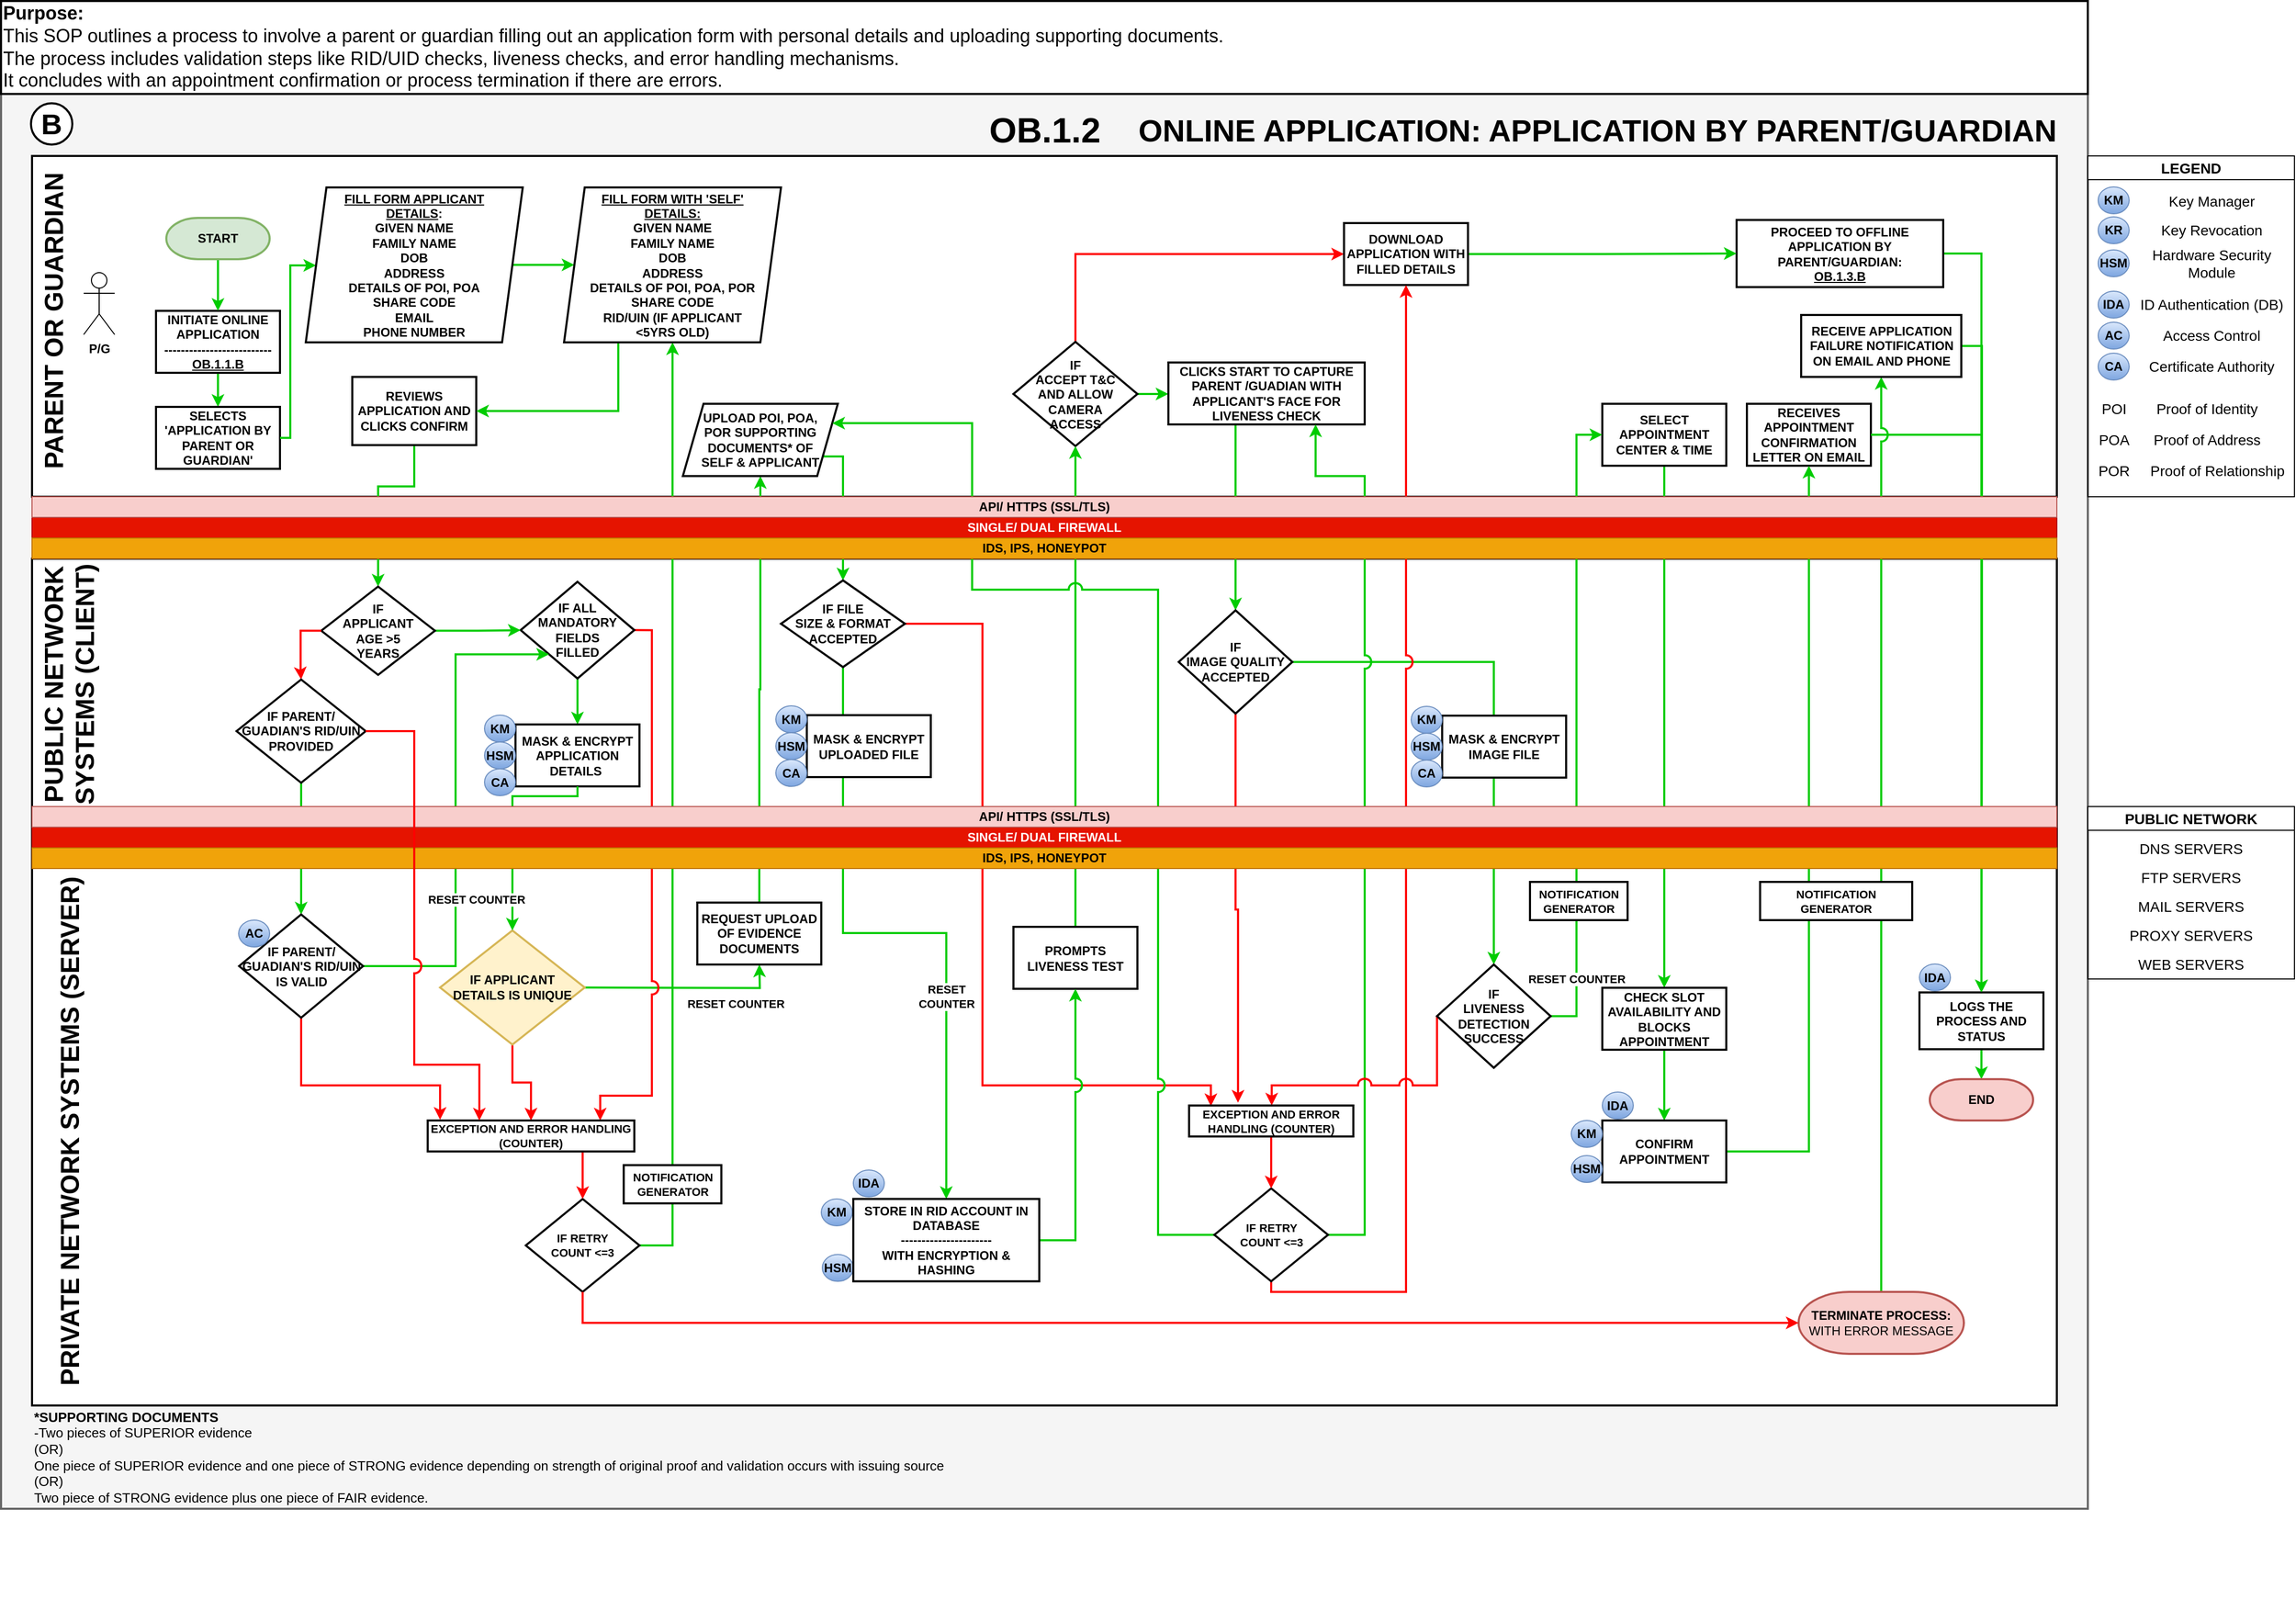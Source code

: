 <mxfile version="23.1.5" type="device">
  <diagram id="zxELD4v_pAvordJ81Nf_" name="Page-1">
    <mxGraphModel dx="129" dy="1206" grid="1" gridSize="10" guides="1" tooltips="1" connect="1" arrows="1" fold="1" page="1" pageScale="1" pageWidth="1920" pageHeight="1200" math="0" shadow="0">
      <root>
        <mxCell id="0" />
        <mxCell id="1" parent="0" />
        <mxCell id="rTotZtU5RJFnm8XvMg82-1" value="" style="rounded=0;whiteSpace=wrap;html=1;fontSize=25;fillColor=#f5f5f5;fontColor=#333333;strokeColor=#666666;direction=east;strokeWidth=2;fontStyle=1" parent="1" vertex="1">
          <mxGeometry x="2590" y="140" width="2020" height="1370" as="geometry" />
        </mxCell>
        <mxCell id="rTotZtU5RJFnm8XvMg82-2" value="" style="rounded=0;whiteSpace=wrap;html=1;strokeWidth=2;fontStyle=1" parent="1" vertex="1">
          <mxGeometry x="2620" y="590" width="1960" height="290" as="geometry" />
        </mxCell>
        <mxCell id="rTotZtU5RJFnm8XvMg82-3" value="" style="rounded=0;whiteSpace=wrap;html=1;strokeWidth=2;fontStyle=1" parent="1" vertex="1">
          <mxGeometry x="2620" y="200" width="1960" height="330" as="geometry" />
        </mxCell>
        <mxCell id="rTotZtU5RJFnm8XvMg82-4" value="" style="rounded=0;whiteSpace=wrap;html=1;strokeWidth=2;fontStyle=1" parent="1" vertex="1">
          <mxGeometry x="2620" y="879.5" width="1960" height="530.5" as="geometry" />
        </mxCell>
        <mxCell id="rTotZtU5RJFnm8XvMg82-5" style="edgeStyle=orthogonalEdgeStyle;rounded=0;orthogonalLoop=1;jettySize=auto;html=1;exitX=0.5;exitY=1;exitDx=0;exitDy=0;strokeColor=#00CC00;strokeWidth=2;fontStyle=1" parent="1" source="rTotZtU5RJFnm8XvMg82-6" target="rTotZtU5RJFnm8XvMg82-7" edge="1">
          <mxGeometry relative="1" as="geometry" />
        </mxCell>
        <mxCell id="rTotZtU5RJFnm8XvMg82-6" value="INITIATE ONLINE APPLICATION&lt;br&gt;--------------------------&lt;br&gt;&lt;u&gt;OB.1.1.B&lt;/u&gt;" style="rounded=0;whiteSpace=wrap;html=1;strokeWidth=2;fontStyle=1" parent="1" vertex="1">
          <mxGeometry x="2740" y="350" width="120" height="60" as="geometry" />
        </mxCell>
        <mxCell id="rTotZtU5RJFnm8XvMg82-7" value="SELECTS &#39;APPLICATION BY PARENT OR GUARDIAN&#39;" style="rounded=0;whiteSpace=wrap;html=1;strokeWidth=2;fontStyle=1" parent="1" vertex="1">
          <mxGeometry x="2740" y="443" width="120" height="60" as="geometry" />
        </mxCell>
        <mxCell id="rTotZtU5RJFnm8XvMg82-8" style="edgeStyle=orthogonalEdgeStyle;rounded=0;orthogonalLoop=1;jettySize=auto;html=1;exitX=1;exitY=0.5;exitDx=0;exitDy=0;entryX=0;entryY=0.5;entryDx=0;entryDy=0;strokeColor=#00CC00;strokeWidth=2;fontStyle=1" parent="1" source="rTotZtU5RJFnm8XvMg82-7" target="rTotZtU5RJFnm8XvMg82-51" edge="1">
          <mxGeometry relative="1" as="geometry">
            <mxPoint x="3060" y="330" as="targetPoint" />
            <Array as="points">
              <mxPoint x="2870" y="473" />
              <mxPoint x="2870" y="306" />
              <mxPoint x="2895" y="306" />
            </Array>
            <mxPoint x="3010" y="470" as="sourcePoint" />
          </mxGeometry>
        </mxCell>
        <mxCell id="rTotZtU5RJFnm8XvMg82-10" style="edgeStyle=orthogonalEdgeStyle;rounded=0;orthogonalLoop=1;jettySize=auto;html=1;exitX=0.5;exitY=1;exitDx=0;exitDy=0;strokeColor=#00CC00;strokeWidth=2;fontStyle=1;" parent="1" source="rTotZtU5RJFnm8XvMg82-11" target="rTotZtU5RJFnm8XvMg82-53" edge="1">
          <mxGeometry relative="1" as="geometry">
            <Array as="points">
              <mxPoint x="2990" y="520" />
              <mxPoint x="2955" y="520" />
            </Array>
          </mxGeometry>
        </mxCell>
        <mxCell id="rTotZtU5RJFnm8XvMg82-11" value="REVIEWS APPLICATION AND CLICKS CONFIRM" style="rounded=0;whiteSpace=wrap;html=1;strokeWidth=2;fontStyle=1" parent="1" vertex="1">
          <mxGeometry x="2930" y="414" width="120" height="66" as="geometry" />
        </mxCell>
        <mxCell id="rTotZtU5RJFnm8XvMg82-12" value="" style="edgeStyle=orthogonalEdgeStyle;rounded=0;orthogonalLoop=1;jettySize=auto;html=1;exitX=0.5;exitY=1;exitDx=0;exitDy=0;strokeColor=#FF0000;strokeWidth=2;fontStyle=1;horizontal=1;fontSize=13;verticalAlign=middle;" parent="1" source="rTotZtU5RJFnm8XvMg82-14" target="rTotZtU5RJFnm8XvMg82-93" edge="1">
          <mxGeometry x="-0.274" y="20" relative="1" as="geometry">
            <mxPoint x="3080" y="409.5" as="targetPoint" />
            <Array as="points" />
            <mxPoint as="offset" />
          </mxGeometry>
        </mxCell>
        <mxCell id="rTotZtU5RJFnm8XvMg82-13" value="RESET COUNTER" style="edgeStyle=orthogonalEdgeStyle;rounded=0;orthogonalLoop=1;jettySize=auto;html=1;exitX=1;exitY=0.5;exitDx=0;exitDy=0;entryX=0.5;entryY=1;entryDx=0;entryDy=0;strokeColor=#00CC00;strokeWidth=2;fontStyle=1;" parent="1" edge="1">
          <mxGeometry x="0.516" y="-15" relative="1" as="geometry">
            <mxPoint as="offset" />
            <mxPoint x="3155" y="1005.25" as="sourcePoint" />
            <mxPoint x="3324" y="983" as="targetPoint" />
          </mxGeometry>
        </mxCell>
        <mxCell id="rTotZtU5RJFnm8XvMg82-14" value="IF APPLICANT&lt;br style=&quot;border-color: var(--border-color);&quot;&gt;DETAILS IS UNIQUE" style="rounded=0;whiteSpace=wrap;html=1;strokeWidth=2;fontStyle=1;shape=rhombus;perimeter=rhombusPerimeter;fillColor=#fff2cc;strokeColor=#d6b656;" parent="1" vertex="1">
          <mxGeometry x="3015" y="950" width="140" height="110.5" as="geometry" />
        </mxCell>
        <mxCell id="rTotZtU5RJFnm8XvMg82-15" style="edgeStyle=orthogonalEdgeStyle;rounded=0;orthogonalLoop=1;jettySize=auto;html=1;exitX=0.5;exitY=1;exitDx=0;exitDy=0;entryX=0.5;entryY=0;entryDx=0;entryDy=0;strokeColor=#00CC00;strokeWidth=2;fontStyle=1" parent="1" source="rTotZtU5RJFnm8XvMg82-17" target="rTotZtU5RJFnm8XvMg82-81" edge="1">
          <mxGeometry relative="1" as="geometry" />
        </mxCell>
        <mxCell id="rTotZtU5RJFnm8XvMg82-16" style="edgeStyle=orthogonalEdgeStyle;rounded=0;orthogonalLoop=1;jettySize=auto;html=1;exitX=1;exitY=0.5;exitDx=0;exitDy=0;fontSize=13;verticalAlign=bottom;strokeColor=#FF0000;strokeWidth=2;fontStyle=1;jumpStyle=arc;jumpSize=11;" parent="1" source="rTotZtU5RJFnm8XvMg82-17" target="rTotZtU5RJFnm8XvMg82-93" edge="1">
          <mxGeometry relative="1" as="geometry">
            <Array as="points">
              <mxPoint x="3220" y="659" />
              <mxPoint x="3220" y="1110" />
              <mxPoint x="3170" y="1110" />
            </Array>
          </mxGeometry>
        </mxCell>
        <mxCell id="rTotZtU5RJFnm8XvMg82-17" value="IF ALL&lt;br&gt;MANDATORY FIELDS &lt;br&gt;FILLED" style="rounded=0;whiteSpace=wrap;html=1;strokeWidth=2;fontStyle=1;shape=rhombus;perimeter=rhombusPerimeter;" parent="1" vertex="1">
          <mxGeometry x="3093" y="612.36" width="110" height="93.64" as="geometry" />
        </mxCell>
        <mxCell id="rTotZtU5RJFnm8XvMg82-18" style="edgeStyle=orthogonalEdgeStyle;rounded=0;orthogonalLoop=1;jettySize=auto;html=1;exitX=1;exitY=0.5;exitDx=0;exitDy=0;strokeColor=#00CC00;strokeWidth=2;fontStyle=1" parent="1" source="rTotZtU5RJFnm8XvMg82-53" target="rTotZtU5RJFnm8XvMg82-17" edge="1">
          <mxGeometry relative="1" as="geometry">
            <mxPoint x="3040" y="655.5" as="sourcePoint" />
          </mxGeometry>
        </mxCell>
        <mxCell id="rTotZtU5RJFnm8XvMg82-19" style="edgeStyle=orthogonalEdgeStyle;rounded=0;orthogonalLoop=1;jettySize=auto;html=1;exitX=0.5;exitY=0;exitDx=0;exitDy=0;strokeColor=#00CC00;strokeWidth=2;fontStyle=1" parent="1" source="rTotZtU5RJFnm8XvMg82-20" target="rTotZtU5RJFnm8XvMg82-22" edge="1">
          <mxGeometry relative="1" as="geometry" />
        </mxCell>
        <mxCell id="rTotZtU5RJFnm8XvMg82-20" value="REQUEST UPLOAD OF EVIDENCE DOCUMENTS" style="rounded=0;whiteSpace=wrap;html=1;strokeWidth=2;fontStyle=1" parent="1" vertex="1">
          <mxGeometry x="3264" y="923" width="120" height="60" as="geometry" />
        </mxCell>
        <mxCell id="rTotZtU5RJFnm8XvMg82-21" style="edgeStyle=orthogonalEdgeStyle;rounded=0;orthogonalLoop=1;jettySize=auto;html=1;exitX=1;exitY=0.75;exitDx=0;exitDy=0;entryX=0.5;entryY=0;entryDx=0;entryDy=0;strokeColor=#00CC00;strokeWidth=2;fontStyle=1" parent="1" source="rTotZtU5RJFnm8XvMg82-22" target="rTotZtU5RJFnm8XvMg82-35" edge="1">
          <mxGeometry relative="1" as="geometry">
            <Array as="points">
              <mxPoint x="3405" y="491" />
            </Array>
          </mxGeometry>
        </mxCell>
        <mxCell id="rTotZtU5RJFnm8XvMg82-22" value="UPLOAD POI, POA, &lt;br&gt;POR SUPPORTING DOCUMENTS* OF &lt;br&gt;SELF &amp;amp; APPLICANT" style="rounded=0;whiteSpace=wrap;html=1;strokeWidth=2;fontStyle=1;shape=parallelogram;perimeter=parallelogramPerimeter;fixedSize=1;" parent="1" vertex="1">
          <mxGeometry x="3250" y="440" width="150" height="70" as="geometry" />
        </mxCell>
        <mxCell id="rTotZtU5RJFnm8XvMg82-23" style="edgeStyle=orthogonalEdgeStyle;rounded=0;orthogonalLoop=1;jettySize=auto;html=1;exitX=1;exitY=0.5;exitDx=0;exitDy=0;entryX=0;entryY=0.5;entryDx=0;entryDy=0;strokeColor=#00CC00;strokeWidth=2;fontStyle=1" parent="1" source="rTotZtU5RJFnm8XvMg82-25" target="rTotZtU5RJFnm8XvMg82-27" edge="1">
          <mxGeometry relative="1" as="geometry" />
        </mxCell>
        <mxCell id="rTotZtU5RJFnm8XvMg82-24" style="edgeStyle=orthogonalEdgeStyle;rounded=0;orthogonalLoop=1;jettySize=auto;html=1;exitX=0.5;exitY=0;exitDx=0;exitDy=0;entryX=0;entryY=0.5;entryDx=0;entryDy=0;strokeColor=#FF0000;strokeWidth=2;fontStyle=1;" parent="1" source="rTotZtU5RJFnm8XvMg82-25" target="rTotZtU5RJFnm8XvMg82-57" edge="1">
          <mxGeometry relative="1" as="geometry">
            <mxPoint x="3630" y="350" as="targetPoint" />
          </mxGeometry>
        </mxCell>
        <mxCell id="rTotZtU5RJFnm8XvMg82-25" value="IF &lt;br&gt;ACCEPT T&amp;amp;C &lt;br&gt;AND ALLOW CAMERA &lt;br&gt;ACCESS" style="rounded=0;whiteSpace=wrap;html=1;strokeWidth=2;fontStyle=1;shape=rhombus;perimeter=rhombusPerimeter;" parent="1" vertex="1">
          <mxGeometry x="3570" y="380" width="120" height="101" as="geometry" />
        </mxCell>
        <mxCell id="rTotZtU5RJFnm8XvMg82-26" style="edgeStyle=orthogonalEdgeStyle;rounded=0;orthogonalLoop=1;jettySize=auto;html=1;exitX=0.5;exitY=1;exitDx=0;exitDy=0;strokeColor=#00CC00;strokeWidth=2;fontStyle=1;" parent="1" source="rTotZtU5RJFnm8XvMg82-27" target="rTotZtU5RJFnm8XvMg82-50" edge="1">
          <mxGeometry relative="1" as="geometry">
            <Array as="points">
              <mxPoint x="3785" y="460" />
            </Array>
          </mxGeometry>
        </mxCell>
        <mxCell id="rTotZtU5RJFnm8XvMg82-27" value="CLICKS START TO CAPTURE PARENT /GUADIAN WITH APPLICANT&#39;S FACE&amp;nbsp;FOR LIVENESS CHECK" style="rounded=0;whiteSpace=wrap;html=1;strokeWidth=2;fontStyle=1" parent="1" vertex="1">
          <mxGeometry x="3720" y="400" width="190" height="60" as="geometry" />
        </mxCell>
        <mxCell id="rTotZtU5RJFnm8XvMg82-28" value="RECEIVES APPOINTMENT CONFIRMATION LETTER ON EMAIL" style="rounded=0;whiteSpace=wrap;html=1;strokeWidth=2;fontStyle=1" parent="1" vertex="1">
          <mxGeometry x="4280" y="440" width="120" height="60" as="geometry" />
        </mxCell>
        <mxCell id="rTotZtU5RJFnm8XvMg82-29" style="edgeStyle=orthogonalEdgeStyle;rounded=0;orthogonalLoop=1;jettySize=auto;html=1;exitX=0.5;exitY=1;exitDx=0;exitDy=0;entryX=0.5;entryY=0;entryDx=0;entryDy=0;strokeColor=#00CC00;strokeWidth=2;fontStyle=1" parent="1" source="rTotZtU5RJFnm8XvMg82-30" target="rTotZtU5RJFnm8XvMg82-43" edge="1">
          <mxGeometry relative="1" as="geometry">
            <Array as="points">
              <mxPoint x="4200" y="920" />
              <mxPoint x="4200" y="920" />
            </Array>
          </mxGeometry>
        </mxCell>
        <mxCell id="rTotZtU5RJFnm8XvMg82-30" value="SELECT APPOINTMENT CENTER &amp;amp; TIME" style="rounded=0;whiteSpace=wrap;html=1;strokeWidth=2;fontStyle=1" parent="1" vertex="1">
          <mxGeometry x="4140" y="440" width="120" height="60" as="geometry" />
        </mxCell>
        <mxCell id="rTotZtU5RJFnm8XvMg82-31" style="edgeStyle=orthogonalEdgeStyle;rounded=0;orthogonalLoop=1;jettySize=auto;html=1;exitX=0.5;exitY=0;exitDx=0;exitDy=0;strokeColor=#00CC00;strokeWidth=2;fontStyle=1;entryX=0.5;entryY=1;entryDx=0;entryDy=0;" parent="1" source="rTotZtU5RJFnm8XvMg82-32" target="rTotZtU5RJFnm8XvMg82-25" edge="1">
          <mxGeometry relative="1" as="geometry">
            <Array as="points">
              <mxPoint x="3630" y="490" />
            </Array>
            <mxPoint x="3780" y="500" as="targetPoint" />
          </mxGeometry>
        </mxCell>
        <mxCell id="rTotZtU5RJFnm8XvMg82-32" value="PROMPTS LIVENESS TEST" style="rounded=0;whiteSpace=wrap;html=1;strokeWidth=2;fontStyle=1" parent="1" vertex="1">
          <mxGeometry x="3570" y="946.5" width="120" height="60" as="geometry" />
        </mxCell>
        <mxCell id="rTotZtU5RJFnm8XvMg82-33" value="RESET &lt;br&gt;COUNTER" style="edgeStyle=orthogonalEdgeStyle;rounded=0;orthogonalLoop=1;jettySize=auto;html=1;exitX=0.5;exitY=1;exitDx=0;exitDy=0;strokeColor=#00CC00;strokeWidth=2;fontStyle=1;" parent="1" source="rTotZtU5RJFnm8XvMg82-35" target="rTotZtU5RJFnm8XvMg82-100" edge="1">
          <mxGeometry x="0.363" relative="1" as="geometry">
            <mxPoint x="3640" y="945.5" as="targetPoint" />
            <mxPoint as="offset" />
          </mxGeometry>
        </mxCell>
        <mxCell id="rTotZtU5RJFnm8XvMg82-34" style="edgeStyle=orthogonalEdgeStyle;rounded=0;orthogonalLoop=1;jettySize=auto;html=1;exitX=1;exitY=0.5;exitDx=0;exitDy=0;entryX=0.133;entryY=0.02;entryDx=0;entryDy=0;fontSize=13;verticalAlign=bottom;strokeColor=#FF0000;strokeWidth=2;fontStyle=1;entryPerimeter=0;jumpSize=10;" parent="1" source="rTotZtU5RJFnm8XvMg82-35" target="rTotZtU5RJFnm8XvMg82-117" edge="1">
          <mxGeometry relative="1" as="geometry">
            <Array as="points">
              <mxPoint x="3540" y="653" />
              <mxPoint x="3540" y="1100" />
              <mxPoint x="3761" y="1100" />
            </Array>
          </mxGeometry>
        </mxCell>
        <mxCell id="rTotZtU5RJFnm8XvMg82-35" value="IF FILE&lt;br&gt;SIZE &amp;amp; FORMAT ACCEPTED" style="rounded=0;whiteSpace=wrap;html=1;strokeWidth=2;fontStyle=1;shape=rhombus;perimeter=rhombusPerimeter;" parent="1" vertex="1">
          <mxGeometry x="3345" y="611" width="120" height="84" as="geometry" />
        </mxCell>
        <mxCell id="rTotZtU5RJFnm8XvMg82-36" style="edgeStyle=orthogonalEdgeStyle;rounded=0;orthogonalLoop=1;jettySize=auto;html=1;exitX=1;exitY=0.5;exitDx=0;exitDy=0;strokeColor=#00CC00;strokeWidth=2;fontStyle=1" parent="1" source="rTotZtU5RJFnm8XvMg82-28" target="rTotZtU5RJFnm8XvMg82-88" edge="1">
          <mxGeometry relative="1" as="geometry">
            <mxPoint x="4500" y="1185.5" as="targetPoint" />
          </mxGeometry>
        </mxCell>
        <mxCell id="rTotZtU5RJFnm8XvMg82-37" style="edgeStyle=orthogonalEdgeStyle;rounded=0;orthogonalLoop=1;jettySize=auto;html=1;exitX=1;exitY=0;exitDx=0;exitDy=40;entryX=0.5;entryY=1;entryDx=0;entryDy=0;strokeColor=#00CC00;strokeWidth=2;fontStyle=1;exitPerimeter=0;jumpStyle=arc;jumpSize=11;" parent="1" source="rTotZtU5RJFnm8XvMg82-100" target="rTotZtU5RJFnm8XvMg82-32" edge="1">
          <mxGeometry relative="1" as="geometry">
            <mxPoint x="3720" y="965.5" as="sourcePoint" />
          </mxGeometry>
        </mxCell>
        <mxCell id="rTotZtU5RJFnm8XvMg82-38" value="PARENT OR GUARDIAN" style="text;html=1;align=center;verticalAlign=middle;resizable=0;points=[];autosize=1;strokeColor=none;fillColor=none;fontSize=25;fontStyle=1;strokeWidth=2;horizontal=0;" parent="1" vertex="1">
          <mxGeometry x="2615" y="210" width="50" height="300" as="geometry" />
        </mxCell>
        <mxCell id="rTotZtU5RJFnm8XvMg82-39" value="OB.1.2" style="text;html=1;align=center;verticalAlign=middle;resizable=0;points=[];autosize=1;strokeColor=none;fillColor=none;fontSize=34;fontStyle=1" parent="1" vertex="1">
          <mxGeometry x="3535" y="150" width="130" height="50" as="geometry" />
        </mxCell>
        <mxCell id="rTotZtU5RJFnm8XvMg82-40" value="ONLINE APPLICATION: APPLICATION BY PARENT/GUARDIAN" style="text;html=1;align=center;verticalAlign=middle;resizable=0;points=[];autosize=1;strokeColor=none;fillColor=none;fontSize=30;fontStyle=1" parent="1" vertex="1">
          <mxGeometry x="3680" y="150" width="910" height="50" as="geometry" />
        </mxCell>
        <mxCell id="rTotZtU5RJFnm8XvMg82-41" value="B" style="ellipse;whiteSpace=wrap;html=1;aspect=fixed;fontSize=28;fontColor=default;strokeWidth=2;fontStyle=1" parent="1" vertex="1">
          <mxGeometry x="2619" y="149" width="40" height="40" as="geometry" />
        </mxCell>
        <mxCell id="rTotZtU5RJFnm8XvMg82-42" value="" style="edgeStyle=orthogonalEdgeStyle;rounded=0;orthogonalLoop=1;jettySize=auto;html=1;exitX=1;exitY=0.5;exitDx=0;exitDy=0;entryX=0.5;entryY=1;entryDx=0;entryDy=0;strokeColor=#00CC00;strokeWidth=2;fontStyle=1;" parent="1" source="csAuHU0FsQemYlUPACne-1" target="rTotZtU5RJFnm8XvMg82-28" edge="1">
          <mxGeometry x="-1" y="88" relative="1" as="geometry">
            <mxPoint x="4310" y="995" as="targetPoint" />
            <mxPoint x="-60" y="24" as="offset" />
          </mxGeometry>
        </mxCell>
        <mxCell id="csAuHU0FsQemYlUPACne-2" style="edgeStyle=orthogonalEdgeStyle;rounded=0;orthogonalLoop=1;jettySize=auto;html=1;exitX=0.5;exitY=1;exitDx=0;exitDy=0;strokeColor=#00CC00;strokeWidth=2;fontStyle=1;" parent="1" source="rTotZtU5RJFnm8XvMg82-43" target="csAuHU0FsQemYlUPACne-1" edge="1">
          <mxGeometry relative="1" as="geometry" />
        </mxCell>
        <mxCell id="rTotZtU5RJFnm8XvMg82-43" value="CHECK SLOT AVAILABILITY AND BLOCKS APPOINTMENT" style="rounded=0;whiteSpace=wrap;html=1;strokeWidth=2;fontStyle=1" parent="1" vertex="1">
          <mxGeometry x="4140" y="1005.5" width="120" height="60" as="geometry" />
        </mxCell>
        <mxCell id="rTotZtU5RJFnm8XvMg82-44" style="edgeStyle=orthogonalEdgeStyle;rounded=0;orthogonalLoop=1;jettySize=auto;html=1;exitX=0.5;exitY=1;exitDx=0;exitDy=0;exitPerimeter=0;entryX=0.5;entryY=0;entryDx=0;entryDy=0;strokeColor=#00CC00;strokeWidth=2;fontStyle=1;" parent="1" source="rTotZtU5RJFnm8XvMg82-45" target="rTotZtU5RJFnm8XvMg82-6" edge="1">
          <mxGeometry relative="1" as="geometry" />
        </mxCell>
        <mxCell id="rTotZtU5RJFnm8XvMg82-45" value="&lt;b&gt;START&lt;/b&gt;" style="strokeWidth=2;html=1;shape=mxgraph.flowchart.terminator;whiteSpace=wrap;fillColor=#d5e8d4;strokeColor=#82b366;" parent="1" vertex="1">
          <mxGeometry x="2750" y="260" width="100" height="40" as="geometry" />
        </mxCell>
        <mxCell id="rTotZtU5RJFnm8XvMg82-46" style="edgeStyle=orthogonalEdgeStyle;rounded=0;orthogonalLoop=1;jettySize=auto;html=1;exitX=0.5;exitY=0;exitDx=0;exitDy=0;exitPerimeter=0;entryX=0.5;entryY=1;entryDx=0;entryDy=0;strokeColor=#00CC00;strokeWidth=2;fontStyle=1;jumpStyle=arc;jumpSize=11;" parent="1" source="rTotZtU5RJFnm8XvMg82-47" target="rTotZtU5RJFnm8XvMg82-132" edge="1">
          <mxGeometry relative="1" as="geometry" />
        </mxCell>
        <mxCell id="rTotZtU5RJFnm8XvMg82-47" value="&lt;span style=&quot;border-color: var(--border-color);&quot;&gt;&lt;b&gt;TERMINATE PROCESS:&lt;br&gt;&lt;/b&gt;&lt;/span&gt;WITH ERROR MESSAGE" style="strokeWidth=2;html=1;shape=mxgraph.flowchart.terminator;whiteSpace=wrap;fillColor=#f8cecc;strokeColor=#b85450;" parent="1" vertex="1">
          <mxGeometry x="4330" y="1300" width="160" height="60" as="geometry" />
        </mxCell>
        <mxCell id="rTotZtU5RJFnm8XvMg82-48" style="edgeStyle=orthogonalEdgeStyle;rounded=0;orthogonalLoop=1;jettySize=auto;html=1;exitX=0.5;exitY=1;exitDx=0;exitDy=0;fontSize=13;verticalAlign=bottom;strokeColor=#FF0000;strokeWidth=2;fontStyle=1;entryX=0.298;entryY=-0.092;entryDx=0;entryDy=0;entryPerimeter=0;" parent="1" source="rTotZtU5RJFnm8XvMg82-50" target="rTotZtU5RJFnm8XvMg82-117" edge="1">
          <mxGeometry relative="1" as="geometry">
            <Array as="points" />
          </mxGeometry>
        </mxCell>
        <mxCell id="rTotZtU5RJFnm8XvMg82-49" style="edgeStyle=orthogonalEdgeStyle;rounded=0;orthogonalLoop=1;jettySize=auto;html=1;exitX=1;exitY=0.5;exitDx=0;exitDy=0;strokeColor=#00CC00;strokeWidth=2;fontStyle=1;jumpStyle=arc;jumpSize=11;" parent="1" source="rTotZtU5RJFnm8XvMg82-50" target="rTotZtU5RJFnm8XvMg82-111" edge="1">
          <mxGeometry relative="1" as="geometry" />
        </mxCell>
        <mxCell id="rTotZtU5RJFnm8XvMg82-50" value="IF &lt;br&gt;IMAGE QUALITY ACCEPTED" style="rounded=0;whiteSpace=wrap;html=1;strokeWidth=2;fontStyle=1;shape=rhombus;perimeter=rhombusPerimeter;" parent="1" vertex="1">
          <mxGeometry x="3730" y="640" width="110" height="100" as="geometry" />
        </mxCell>
        <mxCell id="rTotZtU5RJFnm8XvMg82-136" style="edgeStyle=orthogonalEdgeStyle;rounded=0;orthogonalLoop=1;jettySize=auto;html=1;exitX=1;exitY=0.5;exitDx=0;exitDy=0;entryX=0;entryY=0.5;entryDx=0;entryDy=0;strokeColor=#00CC00;strokeWidth=2;fontStyle=1;" parent="1" source="rTotZtU5RJFnm8XvMg82-51" target="rTotZtU5RJFnm8XvMg82-135" edge="1">
          <mxGeometry relative="1" as="geometry" />
        </mxCell>
        <mxCell id="rTotZtU5RJFnm8XvMg82-51" value="&lt;u&gt;FILL FORM APPLICANT &lt;br&gt;DETAILS&lt;/u&gt;:&lt;br style=&quot;border-color: var(--border-color); font-weight: 700;&quot;&gt;&lt;span style=&quot;font-weight: 700;&quot;&gt;GIVEN NAME&lt;/span&gt;&lt;br style=&quot;border-color: var(--border-color); font-weight: 700;&quot;&gt;&lt;span style=&quot;font-weight: 700;&quot;&gt;FAMILY NAME&lt;/span&gt;&lt;br style=&quot;border-color: var(--border-color); font-weight: 700;&quot;&gt;&lt;span style=&quot;font-weight: 700;&quot;&gt;DOB&lt;/span&gt;&lt;br style=&quot;border-color: var(--border-color); font-weight: 700;&quot;&gt;&lt;span style=&quot;font-weight: 700;&quot;&gt;ADDRESS&lt;/span&gt;&lt;br style=&quot;border-color: var(--border-color); font-weight: 700;&quot;&gt;&lt;span style=&quot;font-weight: 700;&quot;&gt;DETAILS OF POI, POA&lt;/span&gt;&lt;br style=&quot;border-color: var(--border-color); font-weight: 700;&quot;&gt;&lt;span style=&quot;font-weight: 700;&quot;&gt;SHARE CODE&lt;/span&gt;&lt;br style=&quot;border-color: var(--border-color); font-weight: 700;&quot;&gt;&lt;span style=&quot;font-weight: 700;&quot;&gt;EMAIL&lt;/span&gt;&lt;br style=&quot;border-color: var(--border-color); font-weight: 700;&quot;&gt;&lt;span style=&quot;font-weight: 700;&quot;&gt;PHONE NUMBER&lt;/span&gt;" style="shape=parallelogram;perimeter=parallelogramPerimeter;whiteSpace=wrap;html=1;fixedSize=1;align=center;rounded=0;strokeWidth=2;fontStyle=1;verticalAlign=middle;" parent="1" vertex="1">
          <mxGeometry x="2885" y="230.5" width="210" height="150" as="geometry" />
        </mxCell>
        <mxCell id="rTotZtU5RJFnm8XvMg82-53" value="IF&lt;br style=&quot;border-color: var(--border-color);&quot;&gt;APPLICANT&lt;br style=&quot;border-color: var(--border-color);&quot;&gt;AGE &amp;gt;5&lt;br style=&quot;border-color: var(--border-color);&quot;&gt;YEARS" style="rhombus;whiteSpace=wrap;html=1;rounded=0;strokeWidth=2;fontStyle=1;" parent="1" vertex="1">
          <mxGeometry x="2900" y="617" width="110" height="85.5" as="geometry" />
        </mxCell>
        <mxCell id="rTotZtU5RJFnm8XvMg82-54" style="edgeStyle=orthogonalEdgeStyle;rounded=0;orthogonalLoop=1;jettySize=auto;html=1;exitX=1;exitY=0.5;exitDx=0;exitDy=0;fontSize=11;fillColor=default;strokeWidth=2;fontStyle=1;strokeColor=#00CC00;" parent="1" source="rTotZtU5RJFnm8XvMg82-55" target="rTotZtU5RJFnm8XvMg82-88" edge="1">
          <mxGeometry relative="1" as="geometry" />
        </mxCell>
        <mxCell id="rTotZtU5RJFnm8XvMg82-55" value="PROCEED TO OFFLINE APPLICATION BY PARENT/GUARDIAN:&lt;br&gt;&lt;u&gt;OB.1.3.B&lt;/u&gt;" style="strokeWidth=2;html=1;shape=label;whiteSpace=wrap;fillColor=default;strokeColor=default;rounded=0;fontStyle=1;" parent="1" vertex="1">
          <mxGeometry x="4270" y="262" width="200" height="65" as="geometry" />
        </mxCell>
        <mxCell id="rTotZtU5RJFnm8XvMg82-56" style="edgeStyle=orthogonalEdgeStyle;rounded=0;orthogonalLoop=1;jettySize=auto;html=1;exitX=1;exitY=0.5;exitDx=0;exitDy=0;entryX=0;entryY=0.5;entryDx=0;entryDy=0;entryPerimeter=0;strokeColor=#00CC00;strokeWidth=2;fontStyle=1;" parent="1" source="rTotZtU5RJFnm8XvMg82-57" target="rTotZtU5RJFnm8XvMg82-55" edge="1">
          <mxGeometry relative="1" as="geometry" />
        </mxCell>
        <mxCell id="rTotZtU5RJFnm8XvMg82-57" value="DOWNLOAD APPLICATION WITH FILLED DETAILS" style="rounded=0;whiteSpace=wrap;html=1;strokeWidth=2;fontStyle=1" parent="1" vertex="1">
          <mxGeometry x="3890" y="265" width="120" height="60" as="geometry" />
        </mxCell>
        <mxCell id="rTotZtU5RJFnm8XvMg82-58" value="PUBLIC NETWORK&lt;br style=&quot;border-color: var(--border-color);&quot;&gt;SYSTEMS (CLIENT)" style="text;html=1;align=center;verticalAlign=middle;resizable=0;points=[];autosize=1;strokeColor=none;fillColor=none;fontStyle=1;fontSize=25;strokeWidth=2;horizontal=0;" parent="1" vertex="1">
          <mxGeometry x="2620" y="617" width="70" height="190" as="geometry" />
        </mxCell>
        <mxCell id="rTotZtU5RJFnm8XvMg82-59" value="PRIVATE NETWORK SYSTEMS (SERVER)" style="text;html=1;align=center;verticalAlign=middle;resizable=0;points=[];autosize=1;strokeColor=none;fillColor=none;fontStyle=1;fontSize=25;strokeWidth=2;horizontal=0;" parent="1" vertex="1">
          <mxGeometry x="2630" y="889.75" width="50" height="510" as="geometry" />
        </mxCell>
        <mxCell id="rTotZtU5RJFnm8XvMg82-60" value="&lt;font style=&quot;font-size: 14px;&quot;&gt;PUBLIC NETWORK&lt;/font&gt;" style="swimlane;whiteSpace=wrap;html=1;" parent="1" vertex="1">
          <mxGeometry x="4610" y="830" width="200" height="167" as="geometry" />
        </mxCell>
        <mxCell id="rTotZtU5RJFnm8XvMg82-61" value="DNS SERVERS" style="text;html=1;strokeColor=none;fillColor=none;align=center;verticalAlign=middle;whiteSpace=wrap;rounded=0;fontSize=14;" parent="rTotZtU5RJFnm8XvMg82-60" vertex="1">
          <mxGeometry y="27" width="200" height="28" as="geometry" />
        </mxCell>
        <mxCell id="rTotZtU5RJFnm8XvMg82-62" value="FTP SERVERS" style="text;html=1;strokeColor=none;fillColor=none;align=center;verticalAlign=middle;whiteSpace=wrap;rounded=0;fontSize=14;" parent="rTotZtU5RJFnm8XvMg82-60" vertex="1">
          <mxGeometry y="55" width="200" height="28" as="geometry" />
        </mxCell>
        <mxCell id="rTotZtU5RJFnm8XvMg82-63" value="MAIL SERVERS" style="text;html=1;strokeColor=none;fillColor=none;align=center;verticalAlign=middle;whiteSpace=wrap;rounded=0;fontSize=14;" parent="rTotZtU5RJFnm8XvMg82-60" vertex="1">
          <mxGeometry y="83" width="200" height="28" as="geometry" />
        </mxCell>
        <mxCell id="rTotZtU5RJFnm8XvMg82-64" value="PROXY SERVERS" style="text;html=1;strokeColor=none;fillColor=none;align=center;verticalAlign=middle;whiteSpace=wrap;rounded=0;fontSize=14;" parent="rTotZtU5RJFnm8XvMg82-60" vertex="1">
          <mxGeometry y="111" width="200" height="28" as="geometry" />
        </mxCell>
        <mxCell id="rTotZtU5RJFnm8XvMg82-65" value="WEB SERVERS" style="text;html=1;strokeColor=none;fillColor=none;align=center;verticalAlign=middle;whiteSpace=wrap;rounded=0;fontSize=14;" parent="rTotZtU5RJFnm8XvMg82-60" vertex="1">
          <mxGeometry y="139" width="200" height="28" as="geometry" />
        </mxCell>
        <mxCell id="rTotZtU5RJFnm8XvMg82-66" value="&lt;font style=&quot;font-size: 14px;&quot;&gt;LEGEND&lt;/font&gt;" style="swimlane;whiteSpace=wrap;html=1;" parent="1" vertex="1">
          <mxGeometry x="4610" y="200" width="200" height="330" as="geometry" />
        </mxCell>
        <mxCell id="rTotZtU5RJFnm8XvMg82-67" value="KM" style="ellipse;whiteSpace=wrap;html=1;fillColor=#dae8fc;strokeColor=#6c8ebf;gradientColor=#7ea6e0;fontStyle=1" parent="rTotZtU5RJFnm8XvMg82-66" vertex="1">
          <mxGeometry x="10" y="30" width="30" height="26" as="geometry" />
        </mxCell>
        <mxCell id="rTotZtU5RJFnm8XvMg82-68" value="IDA" style="ellipse;whiteSpace=wrap;html=1;fillColor=#dae8fc;strokeColor=#6c8ebf;gradientColor=#7ea6e0;fontStyle=1" parent="rTotZtU5RJFnm8XvMg82-66" vertex="1">
          <mxGeometry x="10" y="131" width="30" height="26" as="geometry" />
        </mxCell>
        <mxCell id="rTotZtU5RJFnm8XvMg82-69" value="HSM" style="ellipse;whiteSpace=wrap;html=1;fillColor=#dae8fc;strokeColor=#6c8ebf;gradientColor=#7ea6e0;fontStyle=1" parent="rTotZtU5RJFnm8XvMg82-66" vertex="1">
          <mxGeometry x="10" y="91" width="30" height="26" as="geometry" />
        </mxCell>
        <mxCell id="rTotZtU5RJFnm8XvMg82-70" value="KR" style="ellipse;whiteSpace=wrap;html=1;fillColor=#dae8fc;strokeColor=#6c8ebf;gradientColor=#7ea6e0;fontStyle=1" parent="rTotZtU5RJFnm8XvMg82-66" vertex="1">
          <mxGeometry x="10" y="59" width="30" height="26" as="geometry" />
        </mxCell>
        <mxCell id="rTotZtU5RJFnm8XvMg82-71" value="Key Manager" style="text;html=1;strokeColor=none;fillColor=none;align=center;verticalAlign=middle;whiteSpace=wrap;rounded=0;fontSize=14;" parent="rTotZtU5RJFnm8XvMg82-66" vertex="1">
          <mxGeometry x="40" y="30" width="160" height="28" as="geometry" />
        </mxCell>
        <mxCell id="rTotZtU5RJFnm8XvMg82-72" value="Key Revocation" style="text;html=1;strokeColor=none;fillColor=none;align=center;verticalAlign=middle;whiteSpace=wrap;rounded=0;fontSize=14;" parent="rTotZtU5RJFnm8XvMg82-66" vertex="1">
          <mxGeometry x="40" y="58" width="160" height="28" as="geometry" />
        </mxCell>
        <mxCell id="rTotZtU5RJFnm8XvMg82-73" value="Hardware Security Module" style="text;html=1;strokeColor=none;fillColor=none;align=center;verticalAlign=middle;whiteSpace=wrap;rounded=0;fontSize=14;" parent="rTotZtU5RJFnm8XvMg82-66" vertex="1">
          <mxGeometry x="40" y="90" width="160" height="28" as="geometry" />
        </mxCell>
        <mxCell id="rTotZtU5RJFnm8XvMg82-74" value="ID Authentication (DB)" style="text;html=1;strokeColor=none;fillColor=none;align=center;verticalAlign=middle;whiteSpace=wrap;rounded=0;fontSize=14;" parent="rTotZtU5RJFnm8XvMg82-66" vertex="1">
          <mxGeometry x="40" y="130" width="160" height="28" as="geometry" />
        </mxCell>
        <mxCell id="rTotZtU5RJFnm8XvMg82-75" value="AC" style="ellipse;whiteSpace=wrap;html=1;fillColor=#dae8fc;strokeColor=#6c8ebf;gradientColor=#7ea6e0;fontStyle=1" parent="rTotZtU5RJFnm8XvMg82-66" vertex="1">
          <mxGeometry x="10" y="161" width="30" height="26" as="geometry" />
        </mxCell>
        <mxCell id="rTotZtU5RJFnm8XvMg82-76" value="Access Control" style="text;html=1;strokeColor=none;fillColor=none;align=center;verticalAlign=middle;whiteSpace=wrap;rounded=0;fontSize=14;" parent="rTotZtU5RJFnm8XvMg82-66" vertex="1">
          <mxGeometry x="40" y="160" width="160" height="28" as="geometry" />
        </mxCell>
        <mxCell id="rTotZtU5RJFnm8XvMg82-77" value="Certificate Authority" style="text;html=1;strokeColor=none;fillColor=none;align=center;verticalAlign=middle;whiteSpace=wrap;rounded=0;fontSize=14;" parent="rTotZtU5RJFnm8XvMg82-66" vertex="1">
          <mxGeometry x="40" y="190" width="160" height="28" as="geometry" />
        </mxCell>
        <mxCell id="rTotZtU5RJFnm8XvMg82-78" value="CA" style="ellipse;whiteSpace=wrap;html=1;fillColor=#dae8fc;strokeColor=#6c8ebf;gradientColor=#7ea6e0;fontStyle=1" parent="rTotZtU5RJFnm8XvMg82-66" vertex="1">
          <mxGeometry x="10" y="191" width="30" height="26" as="geometry" />
        </mxCell>
        <mxCell id="rTotZtU5RJFnm8XvMg82-146" value="POI" style="text;html=1;align=center;verticalAlign=middle;resizable=0;points=[];autosize=1;strokeColor=none;fillColor=none;fontSize=14;rounded=0;" parent="rTotZtU5RJFnm8XvMg82-66" vertex="1">
          <mxGeometry x="5" y="230" width="40" height="30" as="geometry" />
        </mxCell>
        <mxCell id="rTotZtU5RJFnm8XvMg82-147" value="POA" style="text;html=1;align=center;verticalAlign=middle;resizable=0;points=[];autosize=1;strokeColor=none;fillColor=none;fontSize=14;rounded=0;" parent="rTotZtU5RJFnm8XvMg82-66" vertex="1">
          <mxGeometry y="260" width="50" height="30" as="geometry" />
        </mxCell>
        <mxCell id="rTotZtU5RJFnm8XvMg82-148" value="POR" style="text;html=1;align=center;verticalAlign=middle;resizable=0;points=[];autosize=1;strokeColor=none;fillColor=none;fontSize=14;rounded=0;" parent="rTotZtU5RJFnm8XvMg82-66" vertex="1">
          <mxGeometry y="290" width="50" height="30" as="geometry" />
        </mxCell>
        <mxCell id="rTotZtU5RJFnm8XvMg82-149" value="Proof of Identity" style="text;html=1;align=center;verticalAlign=middle;resizable=0;points=[];autosize=1;strokeColor=none;fillColor=none;fontSize=14;rounded=0;" parent="rTotZtU5RJFnm8XvMg82-66" vertex="1">
          <mxGeometry x="60" y="230" width="110" height="30" as="geometry" />
        </mxCell>
        <mxCell id="rTotZtU5RJFnm8XvMg82-150" value="Proof of Address" style="text;html=1;align=center;verticalAlign=middle;resizable=0;points=[];autosize=1;strokeColor=none;fillColor=none;fontSize=14;rounded=0;" parent="rTotZtU5RJFnm8XvMg82-66" vertex="1">
          <mxGeometry x="60" y="260" width="110" height="30" as="geometry" />
        </mxCell>
        <mxCell id="rTotZtU5RJFnm8XvMg82-151" value="Proof of Relationship" style="text;html=1;align=center;verticalAlign=middle;resizable=0;points=[];autosize=1;strokeColor=none;fillColor=none;fontSize=14;rounded=0;" parent="rTotZtU5RJFnm8XvMg82-66" vertex="1">
          <mxGeometry x="50" y="290" width="150" height="30" as="geometry" />
        </mxCell>
        <mxCell id="rTotZtU5RJFnm8XvMg82-79" value="P/G" style="shape=umlActor;verticalLabelPosition=bottom;verticalAlign=top;html=1;outlineConnect=0;fontStyle=1" parent="1" vertex="1">
          <mxGeometry x="2670" y="313" width="30" height="60" as="geometry" />
        </mxCell>
        <mxCell id="rTotZtU5RJFnm8XvMg82-80" value="" style="group" parent="1" vertex="1" connectable="0">
          <mxGeometry x="3058" y="741.5" width="150" height="78" as="geometry" />
        </mxCell>
        <mxCell id="rTotZtU5RJFnm8XvMg82-81" value="MASK &amp;amp; ENCRYPT APPLICATION DETAILS&amp;nbsp;" style="rounded=0;whiteSpace=wrap;html=1;fontStyle=1;strokeWidth=2;" parent="rTotZtU5RJFnm8XvMg82-80" vertex="1">
          <mxGeometry x="30" y="9" width="120" height="60" as="geometry" />
        </mxCell>
        <mxCell id="rTotZtU5RJFnm8XvMg82-82" value="CA" style="ellipse;whiteSpace=wrap;html=1;fillColor=#dae8fc;strokeColor=#6c8ebf;gradientColor=#7ea6e0;fontStyle=1" parent="rTotZtU5RJFnm8XvMg82-80" vertex="1">
          <mxGeometry y="52" width="30" height="26" as="geometry" />
        </mxCell>
        <mxCell id="rTotZtU5RJFnm8XvMg82-83" value="HSM" style="ellipse;whiteSpace=wrap;html=1;fillColor=#dae8fc;strokeColor=#6c8ebf;gradientColor=#7ea6e0;fontStyle=1" parent="rTotZtU5RJFnm8XvMg82-80" vertex="1">
          <mxGeometry y="26" width="30" height="26" as="geometry" />
        </mxCell>
        <mxCell id="rTotZtU5RJFnm8XvMg82-84" value="KM" style="ellipse;whiteSpace=wrap;html=1;fillColor=#dae8fc;strokeColor=#6c8ebf;gradientColor=#7ea6e0;fontStyle=1" parent="rTotZtU5RJFnm8XvMg82-80" vertex="1">
          <mxGeometry width="30" height="26" as="geometry" />
        </mxCell>
        <mxCell id="rTotZtU5RJFnm8XvMg82-87" value="" style="edgeStyle=orthogonalEdgeStyle;rounded=0;orthogonalLoop=1;jettySize=auto;html=1;strokeColor=#00CC00;fontStyle=1;strokeWidth=2;" parent="1" source="rTotZtU5RJFnm8XvMg82-88" target="rTotZtU5RJFnm8XvMg82-89" edge="1">
          <mxGeometry relative="1" as="geometry" />
        </mxCell>
        <mxCell id="rTotZtU5RJFnm8XvMg82-88" value="LOGS THE PROCESS AND STATUS" style="rounded=0;whiteSpace=wrap;html=1;fontStyle=1;strokeWidth=2;shape=label;boundedLbl=1;backgroundOutline=1;size=15;" parent="1" vertex="1">
          <mxGeometry x="4447" y="1010" width="120" height="55" as="geometry" />
        </mxCell>
        <mxCell id="rTotZtU5RJFnm8XvMg82-89" value="&lt;b&gt;END&lt;/b&gt;" style="strokeWidth=2;html=1;shape=mxgraph.flowchart.terminator;whiteSpace=wrap;fillColor=#f8cecc;strokeColor=#b85450;" parent="1" vertex="1">
          <mxGeometry x="4457" y="1094" width="100" height="40" as="geometry" />
        </mxCell>
        <mxCell id="rTotZtU5RJFnm8XvMg82-90" value="IDA" style="ellipse;whiteSpace=wrap;html=1;fillColor=#dae8fc;strokeColor=#6c8ebf;gradientColor=#7ea6e0;fontStyle=1" parent="1" vertex="1">
          <mxGeometry x="4447" y="982.5" width="30" height="26" as="geometry" />
        </mxCell>
        <mxCell id="rTotZtU5RJFnm8XvMg82-91" style="edgeStyle=orthogonalEdgeStyle;rounded=0;orthogonalLoop=1;jettySize=auto;html=1;exitX=1;exitY=0.5;exitDx=0;exitDy=0;entryX=0.5;entryY=1;entryDx=0;entryDy=0;fontSize=11;verticalAlign=middle;strokeColor=#00CC00;strokeWidth=2;fontStyle=1;" parent="1" source="rTotZtU5RJFnm8XvMg82-92" target="rTotZtU5RJFnm8XvMg82-135" edge="1">
          <mxGeometry relative="1" as="geometry">
            <Array as="points">
              <mxPoint x="3240" y="1255" />
            </Array>
          </mxGeometry>
        </mxCell>
        <mxCell id="rTotZtU5RJFnm8XvMg82-92" value="IF RETRY &lt;br&gt;COUNT &amp;lt;=3" style="rhombus;whiteSpace=wrap;html=1;fontStyle=1;strokeWidth=2;fontSize=11;" parent="1" vertex="1">
          <mxGeometry x="3098" y="1210" width="110" height="90" as="geometry" />
        </mxCell>
        <mxCell id="rTotZtU5RJFnm8XvMg82-94" value="" style="group" parent="1" vertex="1" connectable="0">
          <mxGeometry x="3340" y="732.5" width="150" height="78" as="geometry" />
        </mxCell>
        <mxCell id="rTotZtU5RJFnm8XvMg82-95" value="MASK &amp;amp; ENCRYPT UPLOADED FILE" style="rounded=0;whiteSpace=wrap;html=1;fontStyle=1;strokeWidth=2;" parent="rTotZtU5RJFnm8XvMg82-94" vertex="1">
          <mxGeometry x="30" y="9" width="120" height="60" as="geometry" />
        </mxCell>
        <mxCell id="rTotZtU5RJFnm8XvMg82-96" value="CA" style="ellipse;whiteSpace=wrap;html=1;fillColor=#dae8fc;strokeColor=#6c8ebf;gradientColor=#7ea6e0;fontStyle=1" parent="rTotZtU5RJFnm8XvMg82-94" vertex="1">
          <mxGeometry y="52" width="30" height="26" as="geometry" />
        </mxCell>
        <mxCell id="rTotZtU5RJFnm8XvMg82-97" value="HSM" style="ellipse;whiteSpace=wrap;html=1;fillColor=#dae8fc;strokeColor=#6c8ebf;gradientColor=#7ea6e0;fontStyle=1" parent="rTotZtU5RJFnm8XvMg82-94" vertex="1">
          <mxGeometry y="26" width="30" height="26" as="geometry" />
        </mxCell>
        <mxCell id="rTotZtU5RJFnm8XvMg82-98" value="KM" style="ellipse;whiteSpace=wrap;html=1;fillColor=#dae8fc;strokeColor=#6c8ebf;gradientColor=#7ea6e0;fontStyle=1" parent="rTotZtU5RJFnm8XvMg82-94" vertex="1">
          <mxGeometry width="30" height="26" as="geometry" />
        </mxCell>
        <mxCell id="rTotZtU5RJFnm8XvMg82-101" value="IDA" style="ellipse;whiteSpace=wrap;html=1;fillColor=#dae8fc;strokeColor=#6c8ebf;gradientColor=#7ea6e0;fontStyle=1" parent="1" vertex="1">
          <mxGeometry x="3415" y="1182" width="30" height="26" as="geometry" />
        </mxCell>
        <mxCell id="rTotZtU5RJFnm8XvMg82-102" value="KM" style="ellipse;whiteSpace=wrap;html=1;fillColor=#dae8fc;strokeColor=#6c8ebf;gradientColor=#7ea6e0;fontStyle=1" parent="1" vertex="1">
          <mxGeometry x="3384" y="1210" width="30" height="26" as="geometry" />
        </mxCell>
        <mxCell id="rTotZtU5RJFnm8XvMg82-103" value="HSM" style="ellipse;whiteSpace=wrap;html=1;fillColor=#dae8fc;strokeColor=#6c8ebf;gradientColor=#7ea6e0;fontStyle=1" parent="1" vertex="1">
          <mxGeometry x="3385" y="1263.75" width="30" height="26" as="geometry" />
        </mxCell>
        <mxCell id="rTotZtU5RJFnm8XvMg82-104" style="edgeStyle=orthogonalEdgeStyle;rounded=0;orthogonalLoop=1;jettySize=auto;html=1;exitX=1;exitY=0.5;exitDx=0;exitDy=0;entryX=0.75;entryY=1;entryDx=0;entryDy=0;strokeColor=#00CC00;strokeWidth=2;fontStyle=1;jumpStyle=arc;jumpSize=11;" parent="1" source="rTotZtU5RJFnm8XvMg82-107" target="rTotZtU5RJFnm8XvMg82-27" edge="1">
          <mxGeometry relative="1" as="geometry">
            <Array as="points">
              <mxPoint x="3910" y="1245" />
              <mxPoint x="3910" y="510" />
              <mxPoint x="3863" y="510" />
            </Array>
          </mxGeometry>
        </mxCell>
        <mxCell id="rTotZtU5RJFnm8XvMg82-105" style="edgeStyle=orthogonalEdgeStyle;rounded=0;orthogonalLoop=1;jettySize=auto;html=1;exitX=0.5;exitY=1;exitDx=0;exitDy=0;entryX=0.5;entryY=1;entryDx=0;entryDy=0;strokeColor=#FF0000;strokeWidth=2;fontStyle=1;jumpStyle=arc;jumpSize=11;" parent="1" source="rTotZtU5RJFnm8XvMg82-107" target="rTotZtU5RJFnm8XvMg82-57" edge="1">
          <mxGeometry relative="1" as="geometry">
            <Array as="points">
              <mxPoint x="3819" y="1300" />
              <mxPoint x="3950" y="1300" />
            </Array>
          </mxGeometry>
        </mxCell>
        <mxCell id="rTotZtU5RJFnm8XvMg82-106" style="edgeStyle=orthogonalEdgeStyle;rounded=0;orthogonalLoop=1;jettySize=auto;html=1;exitX=0;exitY=0.5;exitDx=0;exitDy=0;entryX=1;entryY=0.25;entryDx=0;entryDy=0;fontSize=11;verticalAlign=middle;strokeColor=#00CC00;strokeWidth=2;fontStyle=1;jumpStyle=arc;jumpSize=11;" parent="1" source="rTotZtU5RJFnm8XvMg82-107" target="rTotZtU5RJFnm8XvMg82-22" edge="1">
          <mxGeometry relative="1" as="geometry">
            <Array as="points">
              <mxPoint x="3710" y="1245" />
              <mxPoint x="3710" y="620" />
              <mxPoint x="3530" y="620" />
              <mxPoint x="3530" y="459" />
            </Array>
          </mxGeometry>
        </mxCell>
        <mxCell id="rTotZtU5RJFnm8XvMg82-107" value="IF RETRY &lt;br&gt;COUNT &amp;lt;=3" style="rhombus;whiteSpace=wrap;html=1;fontStyle=1;strokeWidth=2;fontSize=11;" parent="1" vertex="1">
          <mxGeometry x="3764.5" y="1199.75" width="110" height="90" as="geometry" />
        </mxCell>
        <mxCell id="rTotZtU5RJFnm8XvMg82-108" style="edgeStyle=orthogonalEdgeStyle;rounded=0;orthogonalLoop=1;jettySize=auto;html=1;exitX=0.5;exitY=1;exitDx=0;exitDy=0;entryX=0;entryY=0.5;entryDx=0;entryDy=0;entryPerimeter=0;strokeColor=#FF0000;strokeWidth=2;fontStyle=1;" parent="1" source="rTotZtU5RJFnm8XvMg82-92" target="rTotZtU5RJFnm8XvMg82-47" edge="1">
          <mxGeometry relative="1" as="geometry" />
        </mxCell>
        <mxCell id="rTotZtU5RJFnm8XvMg82-109" style="edgeStyle=orthogonalEdgeStyle;rounded=0;orthogonalLoop=1;jettySize=auto;html=1;exitX=0;exitY=0.5;exitDx=0;exitDy=0;fontSize=13;verticalAlign=bottom;strokeColor=#FF0000;strokeWidth=2;fontStyle=1;entryX=0.5;entryY=0;entryDx=0;entryDy=0;jumpStyle=arc;jumpSize=11;" parent="1" source="rTotZtU5RJFnm8XvMg82-111" target="rTotZtU5RJFnm8XvMg82-117" edge="1">
          <mxGeometry relative="1" as="geometry">
            <Array as="points">
              <mxPoint x="3980" y="1100" />
              <mxPoint x="3820" y="1100" />
              <mxPoint x="3820" y="1119" />
            </Array>
          </mxGeometry>
        </mxCell>
        <mxCell id="rTotZtU5RJFnm8XvMg82-110" value="RESET COUNTER" style="edgeStyle=orthogonalEdgeStyle;rounded=0;orthogonalLoop=1;jettySize=auto;html=1;exitX=1;exitY=0.5;exitDx=0;exitDy=0;entryX=0;entryY=0.5;entryDx=0;entryDy=0;strokeColor=#00CC00;strokeWidth=2;fontStyle=1;" parent="1" source="rTotZtU5RJFnm8XvMg82-111" target="rTotZtU5RJFnm8XvMg82-30" edge="1">
          <mxGeometry x="-0.8" relative="1" as="geometry">
            <mxPoint as="offset" />
          </mxGeometry>
        </mxCell>
        <mxCell id="rTotZtU5RJFnm8XvMg82-111" value="IF &lt;br&gt;LIVENESS DETECTION SUCCESS" style="rounded=0;whiteSpace=wrap;html=1;strokeWidth=2;fontStyle=1;shape=rhombus;perimeter=rhombusPerimeter;" parent="1" vertex="1">
          <mxGeometry x="3980" y="983" width="110" height="100" as="geometry" />
        </mxCell>
        <mxCell id="rTotZtU5RJFnm8XvMg82-112" value="" style="group" parent="1" vertex="1" connectable="0">
          <mxGeometry x="3955" y="733" width="150" height="78" as="geometry" />
        </mxCell>
        <mxCell id="rTotZtU5RJFnm8XvMg82-113" value="MASK &amp;amp; ENCRYPT IMAGE FILE" style="rounded=0;whiteSpace=wrap;html=1;fontStyle=1;strokeWidth=2;" parent="rTotZtU5RJFnm8XvMg82-112" vertex="1">
          <mxGeometry x="30" y="9" width="120" height="60" as="geometry" />
        </mxCell>
        <mxCell id="rTotZtU5RJFnm8XvMg82-114" value="CA" style="ellipse;whiteSpace=wrap;html=1;fillColor=#dae8fc;strokeColor=#6c8ebf;gradientColor=#7ea6e0;fontStyle=1" parent="rTotZtU5RJFnm8XvMg82-112" vertex="1">
          <mxGeometry y="52" width="30" height="26" as="geometry" />
        </mxCell>
        <mxCell id="rTotZtU5RJFnm8XvMg82-115" value="HSM" style="ellipse;whiteSpace=wrap;html=1;fillColor=#dae8fc;strokeColor=#6c8ebf;gradientColor=#7ea6e0;fontStyle=1" parent="rTotZtU5RJFnm8XvMg82-112" vertex="1">
          <mxGeometry y="26" width="30" height="26" as="geometry" />
        </mxCell>
        <mxCell id="rTotZtU5RJFnm8XvMg82-116" value="KM" style="ellipse;whiteSpace=wrap;html=1;fillColor=#dae8fc;strokeColor=#6c8ebf;gradientColor=#7ea6e0;fontStyle=1" parent="rTotZtU5RJFnm8XvMg82-112" vertex="1">
          <mxGeometry width="30" height="26" as="geometry" />
        </mxCell>
        <mxCell id="pmOYAYJL0ZGgERf2Vsy--2" style="edgeStyle=orthogonalEdgeStyle;rounded=0;orthogonalLoop=1;jettySize=auto;html=1;exitX=0.5;exitY=1;exitDx=0;exitDy=0;entryX=0.5;entryY=0;entryDx=0;entryDy=0;fontSize=13;verticalAlign=bottom;strokeColor=#FF0000;strokeWidth=2;fontStyle=1;" parent="1" source="rTotZtU5RJFnm8XvMg82-117" target="rTotZtU5RJFnm8XvMg82-107" edge="1">
          <mxGeometry relative="1" as="geometry" />
        </mxCell>
        <mxCell id="rTotZtU5RJFnm8XvMg82-117" value="EXCEPTION AND ERROR HANDLING (COUNTER)" style="rounded=0;whiteSpace=wrap;html=1;fontStyle=1;strokeWidth=2;fontSize=11;shape=label;boundedLbl=1;backgroundOutline=1;size=9.769;" parent="1" vertex="1">
          <mxGeometry x="3740" y="1119.5" width="159" height="30" as="geometry" />
        </mxCell>
        <mxCell id="rTotZtU5RJFnm8XvMg82-129" value="NOTIFICATION GENERATOR" style="rounded=0;whiteSpace=wrap;html=1;fontStyle=1;strokeWidth=2;fontSize=11;fillColor=default;strokeColor=default;" parent="1" vertex="1">
          <mxGeometry x="4292.75" y="903" width="147.25" height="37" as="geometry" />
        </mxCell>
        <mxCell id="rTotZtU5RJFnm8XvMg82-130" value="NOTIFICATION GENERATOR" style="rounded=0;whiteSpace=wrap;html=1;fontStyle=1;strokeWidth=2;fontSize=11;fillColor=default;strokeColor=default;" parent="1" vertex="1">
          <mxGeometry x="4070" y="903" width="94.5" height="37" as="geometry" />
        </mxCell>
        <mxCell id="rTotZtU5RJFnm8XvMg82-131" style="edgeStyle=orthogonalEdgeStyle;rounded=0;orthogonalLoop=1;jettySize=auto;html=1;exitX=1;exitY=0.5;exitDx=0;exitDy=0;strokeColor=#00CC00;strokeWidth=2;fontStyle=1;" parent="1" source="rTotZtU5RJFnm8XvMg82-132" target="rTotZtU5RJFnm8XvMg82-88" edge="1">
          <mxGeometry relative="1" as="geometry" />
        </mxCell>
        <mxCell id="rTotZtU5RJFnm8XvMg82-132" value="RECEIVE APPLICATION FAILURE NOTIFICATION ON EMAIL AND PHONE" style="rounded=0;whiteSpace=wrap;html=1;strokeWidth=2;fontStyle=1" parent="1" vertex="1">
          <mxGeometry x="4332.5" y="354" width="155" height="60" as="geometry" />
        </mxCell>
        <mxCell id="rTotZtU5RJFnm8XvMg82-133" value="&lt;div style=&quot;text-align: left; font-size: 13px;&quot;&gt;&lt;br&gt;&lt;/div&gt;" style="text;html=1;align=center;verticalAlign=middle;resizable=0;points=[];autosize=1;strokeColor=none;fillColor=none;spacing=0;" parent="1" vertex="1">
          <mxGeometry x="2780" y="1578" width="20" height="30" as="geometry" />
        </mxCell>
        <mxCell id="rTotZtU5RJFnm8XvMg82-134" value="&lt;div style=&quot;font-size: 13px;&quot;&gt;&lt;b style=&quot;font-size: 13px;&quot;&gt;*SUPPORTING DOCUMENTS&lt;/b&gt;&lt;/div&gt;&lt;div style=&quot;font-size: 13px;&quot;&gt;-Two pieces of SUPERIOR evidence&lt;/div&gt;&lt;div style=&quot;font-size: 13px;&quot;&gt;(OR)&lt;/div&gt;&lt;div style=&quot;font-size: 13px;&quot;&gt;One piece of SUPERIOR evidence and one piece of STRONG evidence depending on strength of original proof and validation occurs with issuing source&lt;/div&gt;&lt;div style=&quot;font-size: 13px;&quot;&gt;(OR)&lt;/div&gt;&lt;div style=&quot;font-size: 13px;&quot;&gt;Two piece of STRONG evidence plus one piece of FAIR evidence.&lt;/div&gt;" style="text;html=1;align=left;verticalAlign=middle;resizable=0;points=[];autosize=1;strokeColor=none;fillColor=none;fontSize=13;" parent="1" vertex="1">
          <mxGeometry x="2620" y="1405" width="900" height="110" as="geometry" />
        </mxCell>
        <mxCell id="rTotZtU5RJFnm8XvMg82-137" style="edgeStyle=orthogonalEdgeStyle;rounded=0;orthogonalLoop=1;jettySize=auto;html=1;exitX=0.25;exitY=1;exitDx=0;exitDy=0;entryX=1;entryY=0.5;entryDx=0;entryDy=0;strokeColor=#00CC00;strokeWidth=2;fontStyle=1;" parent="1" source="rTotZtU5RJFnm8XvMg82-135" target="rTotZtU5RJFnm8XvMg82-11" edge="1">
          <mxGeometry relative="1" as="geometry" />
        </mxCell>
        <mxCell id="rTotZtU5RJFnm8XvMg82-135" value="&lt;u&gt;FILL FORM WITH &#39;SELF&#39; &lt;br&gt;DETAILS:&lt;/u&gt;&lt;br&gt;GIVEN NAME&lt;br&gt;FAMILY NAME&lt;br&gt;DOB&lt;br&gt;ADDRESS&lt;br&gt;DETAILS OF POI, POA, POR&lt;br&gt;SHARE CODE&lt;br&gt;RID/UIN (IF APPLICANT &lt;br&gt;&amp;lt;5YRS OLD)" style="rounded=0;whiteSpace=wrap;html=1;align=center;strokeWidth=2;fontStyle=1;shape=parallelogram;perimeter=parallelogramPerimeter;fixedSize=1;" parent="1" vertex="1">
          <mxGeometry x="3135" y="230.5" width="210" height="150" as="geometry" />
        </mxCell>
        <mxCell id="rTotZtU5RJFnm8XvMg82-139" value="" style="edgeStyle=orthogonalEdgeStyle;rounded=0;orthogonalLoop=1;jettySize=auto;html=1;exitX=0;exitY=0.5;exitDx=0;exitDy=0;fontSize=13;verticalAlign=bottom;strokeColor=#FF0000;strokeWidth=2;fontStyle=1;entryX=0.5;entryY=0;entryDx=0;entryDy=0;" parent="1" source="rTotZtU5RJFnm8XvMg82-53" target="rTotZtU5RJFnm8XvMg82-138" edge="1">
          <mxGeometry relative="1" as="geometry">
            <Array as="points">
              <mxPoint x="2880" y="660" />
              <mxPoint x="2880" y="700" />
            </Array>
            <mxPoint x="2990" y="714" as="sourcePoint" />
            <mxPoint x="3170" y="1210" as="targetPoint" />
          </mxGeometry>
        </mxCell>
        <mxCell id="rTotZtU5RJFnm8XvMg82-141" value="" style="edgeStyle=orthogonalEdgeStyle;rounded=0;orthogonalLoop=1;jettySize=auto;html=1;exitX=0.5;exitY=1;exitDx=0;exitDy=0;entryX=0.5;entryY=0;entryDx=0;entryDy=0;strokeColor=#00CC00;strokeWidth=2;fontStyle=1;" parent="1" source="rTotZtU5RJFnm8XvMg82-138" target="rTotZtU5RJFnm8XvMg82-140" edge="1">
          <mxGeometry x="0.673" relative="1" as="geometry">
            <mxPoint y="-1" as="offset" />
          </mxGeometry>
        </mxCell>
        <mxCell id="rTotZtU5RJFnm8XvMg82-138" value="IF PARENT/&lt;br&gt;GUADIAN&#39;S RID/UIN&lt;br&gt;PROVIDED" style="rounded=0;whiteSpace=wrap;html=1;fontStyle=1;strokeWidth=2;shape=rhombus;perimeter=rhombusPerimeter;" parent="1" vertex="1">
          <mxGeometry x="2818" y="707" width="125" height="100" as="geometry" />
        </mxCell>
        <mxCell id="rTotZtU5RJFnm8XvMg82-142" style="edgeStyle=orthogonalEdgeStyle;rounded=0;orthogonalLoop=1;jettySize=auto;html=1;exitX=1;exitY=0.5;exitDx=0;exitDy=0;entryX=0;entryY=1;entryDx=0;entryDy=0;strokeColor=#00CC00;strokeWidth=2;fontStyle=1;" parent="1" source="rTotZtU5RJFnm8XvMg82-140" target="rTotZtU5RJFnm8XvMg82-17" edge="1">
          <mxGeometry relative="1" as="geometry">
            <Array as="points">
              <mxPoint x="3030" y="985" />
              <mxPoint x="3030" y="683" />
            </Array>
          </mxGeometry>
        </mxCell>
        <mxCell id="rTotZtU5RJFnm8XvMg82-144" style="edgeStyle=orthogonalEdgeStyle;rounded=0;orthogonalLoop=1;jettySize=auto;html=1;exitX=0.5;exitY=1;exitDx=0;exitDy=0;fontSize=13;verticalAlign=bottom;strokeColor=#FF0000;strokeWidth=2;fontStyle=1;entryX=0.062;entryY=-0.025;entryDx=0;entryDy=0;entryPerimeter=0;" parent="1" source="rTotZtU5RJFnm8XvMg82-140" target="rTotZtU5RJFnm8XvMg82-93" edge="1">
          <mxGeometry relative="1" as="geometry">
            <Array as="points">
              <mxPoint x="2881" y="1100" />
              <mxPoint x="3015" y="1100" />
              <mxPoint x="3015" y="1133" />
            </Array>
          </mxGeometry>
        </mxCell>
        <mxCell id="rTotZtU5RJFnm8XvMg82-140" value="IF PARENT/&lt;br&gt;GUADIAN&#39;S RID/UIN IS VALID" style="rounded=0;whiteSpace=wrap;html=1;fontStyle=1;strokeWidth=2;shape=rhombus;perimeter=rhombusPerimeter;" parent="1" vertex="1">
          <mxGeometry x="2820.5" y="934.5" width="120" height="100" as="geometry" />
        </mxCell>
        <mxCell id="rTotZtU5RJFnm8XvMg82-143" value="AC" style="ellipse;whiteSpace=wrap;html=1;fillColor=#dae8fc;strokeColor=#6c8ebf;gradientColor=#7ea6e0;fontStyle=1" parent="1" vertex="1">
          <mxGeometry x="2820" y="940" width="30" height="26" as="geometry" />
        </mxCell>
        <mxCell id="pmOYAYJL0ZGgERf2Vsy--1" style="edgeStyle=orthogonalEdgeStyle;rounded=0;orthogonalLoop=1;jettySize=auto;html=1;exitX=0.75;exitY=1;exitDx=0;exitDy=0;entryX=0.5;entryY=0;entryDx=0;entryDy=0;fontSize=13;verticalAlign=bottom;strokeColor=#FF0000;strokeWidth=2;fontStyle=1;" parent="1" source="rTotZtU5RJFnm8XvMg82-93" target="rTotZtU5RJFnm8XvMg82-92" edge="1">
          <mxGeometry relative="1" as="geometry" />
        </mxCell>
        <mxCell id="rTotZtU5RJFnm8XvMg82-93" value="EXCEPTION AND ERROR HANDLING (COUNTER)" style="rounded=0;whiteSpace=wrap;html=1;fontStyle=1;strokeWidth=2;fontSize=11;shape=label;boundedLbl=1;backgroundOutline=1;size=9.769;" parent="1" vertex="1">
          <mxGeometry x="3003" y="1134" width="200" height="30" as="geometry" />
        </mxCell>
        <mxCell id="rTotZtU5RJFnm8XvMg82-145" value="NOTIFICATION GENERATOR" style="rounded=0;whiteSpace=wrap;html=1;fontStyle=1;strokeWidth=2;fontSize=11;fillColor=default;strokeColor=default;" parent="1" vertex="1">
          <mxGeometry x="3192.75" y="1177.25" width="94.5" height="37" as="geometry" />
        </mxCell>
        <mxCell id="rTotZtU5RJFnm8XvMg82-123" value="" style="group" parent="1" vertex="1" connectable="0">
          <mxGeometry x="2620" y="530" width="1960" height="60" as="geometry" />
        </mxCell>
        <mxCell id="rTotZtU5RJFnm8XvMg82-124" value="" style="group" parent="rTotZtU5RJFnm8XvMg82-123" vertex="1" connectable="0">
          <mxGeometry y="20" width="1960" height="40" as="geometry" />
        </mxCell>
        <mxCell id="rTotZtU5RJFnm8XvMg82-125" value="&lt;b&gt;SINGLE/ DUAL FIREWALL&lt;/b&gt;" style="shape=label;whiteSpace=wrap;html=1;boundedLbl=1;backgroundOutline=1;darkOpacity=0.05;darkOpacity2=0.1;fillColor=#e51400;fontColor=#ffffff;strokeColor=#B20000;rounded=0;" parent="rTotZtU5RJFnm8XvMg82-124" vertex="1">
          <mxGeometry width="1960" height="20" as="geometry" />
        </mxCell>
        <mxCell id="rTotZtU5RJFnm8XvMg82-126" value="&lt;b&gt;IDS, IPS, HONEYPOT&lt;/b&gt;" style="shape=label;whiteSpace=wrap;html=1;boundedLbl=1;backgroundOutline=1;darkOpacity=0.05;darkOpacity2=0.1;fillColor=#f0a30a;strokeColor=#BD7000;rounded=0;fontColor=#000000;" parent="rTotZtU5RJFnm8XvMg82-124" vertex="1">
          <mxGeometry y="20" width="1960" height="20" as="geometry" />
        </mxCell>
        <mxCell id="rTotZtU5RJFnm8XvMg82-127" value="API/ HTTPS (SSL/TLS)" style="shape=label;whiteSpace=wrap;html=1;boundedLbl=1;backgroundOutline=1;darkOpacity=0.05;darkOpacity2=0.1;fillColor=#f8cecc;strokeColor=#b85450;rounded=0;fontStyle=1" parent="rTotZtU5RJFnm8XvMg82-123" vertex="1">
          <mxGeometry width="1960" height="20" as="geometry" />
        </mxCell>
        <mxCell id="rTotZtU5RJFnm8XvMg82-85" value="RESET COUNTER" style="edgeStyle=orthogonalEdgeStyle;rounded=0;orthogonalLoop=1;jettySize=auto;html=1;exitX=0.5;exitY=1;exitDx=0;exitDy=0;entryX=0.5;entryY=0;entryDx=0;entryDy=0;strokeColor=#00CC00;strokeWidth=2;fontStyle=1;" parent="1" source="rTotZtU5RJFnm8XvMg82-81" target="rTotZtU5RJFnm8XvMg82-14" edge="1">
          <mxGeometry x="0.704" y="-35" relative="1" as="geometry">
            <mxPoint as="offset" />
            <Array as="points">
              <mxPoint x="3148" y="820" />
              <mxPoint x="3085" y="820" />
            </Array>
          </mxGeometry>
        </mxCell>
        <mxCell id="rTotZtU5RJFnm8XvMg82-118" value="" style="group" parent="1" vertex="1" connectable="0">
          <mxGeometry x="2620" y="848" width="1960" height="60" as="geometry" />
        </mxCell>
        <mxCell id="rTotZtU5RJFnm8XvMg82-119" value="" style="group" parent="rTotZtU5RJFnm8XvMg82-118" vertex="1" connectable="0">
          <mxGeometry y="2" width="1960" height="40" as="geometry" />
        </mxCell>
        <mxCell id="rTotZtU5RJFnm8XvMg82-120" value="&lt;b&gt;SINGLE/ DUAL FIREWALL&lt;/b&gt;" style="shape=label;whiteSpace=wrap;html=1;boundedLbl=1;backgroundOutline=1;darkOpacity=0.05;darkOpacity2=0.1;fillColor=#e51400;fontColor=#ffffff;strokeColor=#B20000;rounded=0;" parent="rTotZtU5RJFnm8XvMg82-119" vertex="1">
          <mxGeometry width="1960" height="20" as="geometry" />
        </mxCell>
        <mxCell id="rTotZtU5RJFnm8XvMg82-121" value="&lt;b&gt;IDS, IPS, HONEYPOT&lt;/b&gt;" style="shape=label;whiteSpace=wrap;html=1;boundedLbl=1;backgroundOutline=1;darkOpacity=0.05;darkOpacity2=0.1;fillColor=#f0a30a;strokeColor=#BD7000;rounded=0;fontColor=#000000;" parent="rTotZtU5RJFnm8XvMg82-119" vertex="1">
          <mxGeometry y="20" width="1960" height="20" as="geometry" />
        </mxCell>
        <mxCell id="rTotZtU5RJFnm8XvMg82-122" value="API/ HTTPS (SSL/TLS)" style="shape=label;whiteSpace=wrap;html=1;boundedLbl=1;backgroundOutline=1;darkOpacity=0.05;darkOpacity2=0.1;fillColor=#f8cecc;strokeColor=#b85450;rounded=0;fontStyle=1" parent="rTotZtU5RJFnm8XvMg82-118" vertex="1">
          <mxGeometry y="-18" width="1960" height="20" as="geometry" />
        </mxCell>
        <mxCell id="rTotZtU5RJFnm8XvMg82-100" value="STORE IN RID ACCOUNT IN DATABASE&lt;br style=&quot;border-color: var(--border-color);&quot;&gt;&lt;span style=&quot;&quot;&gt;----------------------&lt;/span&gt;&lt;br style=&quot;border-color: var(--border-color);&quot;&gt;&lt;span style=&quot;&quot;&gt;WITH ENCRYPTION &amp;amp; HASHING&lt;/span&gt;" style="shape=label;whiteSpace=wrap;html=1;boundedLbl=1;backgroundOutline=1;size=15;fontStyle=1;rounded=0;strokeWidth=2;" parent="1" vertex="1">
          <mxGeometry x="3415" y="1210" width="180" height="79.75" as="geometry" />
        </mxCell>
        <mxCell id="csAuHU0FsQemYlUPACne-1" value="CONFIRM APPOINTMENT" style="rounded=0;whiteSpace=wrap;html=1;strokeWidth=2;fontStyle=1" parent="1" vertex="1">
          <mxGeometry x="4140" y="1134" width="120" height="60" as="geometry" />
        </mxCell>
        <mxCell id="csAuHU0FsQemYlUPACne-3" value="IDA" style="ellipse;whiteSpace=wrap;html=1;fillColor=#dae8fc;strokeColor=#6c8ebf;gradientColor=#7ea6e0;fontStyle=1" parent="1" vertex="1">
          <mxGeometry x="4140" y="1106.5" width="30" height="26" as="geometry" />
        </mxCell>
        <mxCell id="csAuHU0FsQemYlUPACne-4" value="KM" style="ellipse;whiteSpace=wrap;html=1;fillColor=#dae8fc;strokeColor=#6c8ebf;gradientColor=#7ea6e0;fontStyle=1" parent="1" vertex="1">
          <mxGeometry x="4110" y="1134" width="30" height="26" as="geometry" />
        </mxCell>
        <mxCell id="csAuHU0FsQemYlUPACne-5" value="HSM" style="ellipse;whiteSpace=wrap;html=1;fillColor=#dae8fc;strokeColor=#6c8ebf;gradientColor=#7ea6e0;fontStyle=1" parent="1" vertex="1">
          <mxGeometry x="4110" y="1168" width="30" height="26" as="geometry" />
        </mxCell>
        <mxCell id="rTotZtU5RJFnm8XvMg82-52" style="edgeStyle=orthogonalEdgeStyle;rounded=0;orthogonalLoop=1;jettySize=auto;html=1;exitX=1;exitY=0.5;exitDx=0;exitDy=0;fontSize=13;verticalAlign=bottom;strokeColor=#FF0000;strokeWidth=2;fontStyle=1;entryX=0.25;entryY=0;entryDx=0;entryDy=0;jumpStyle=arc;jumpSize=12;" parent="1" source="rTotZtU5RJFnm8XvMg82-138" target="rTotZtU5RJFnm8XvMg82-93" edge="1">
          <mxGeometry relative="1" as="geometry">
            <Array as="points">
              <mxPoint x="2990" y="757" />
              <mxPoint x="2990" y="1080" />
              <mxPoint x="3053" y="1080" />
            </Array>
          </mxGeometry>
        </mxCell>
        <mxCell id="XnwGY17If6ijzS5Z85Zm-1" value="&lt;div style=&quot;font-size: 18px;&quot;&gt;&lt;font style=&quot;font-size: 18px;&quot;&gt;&lt;b style=&quot;font-size: 18px;&quot;&gt;Purpose:&lt;/b&gt;&lt;/font&gt;&lt;/div&gt;&lt;div style=&quot;font-size: 18px;&quot;&gt;&lt;div&gt;This SOP outlines a process to involve a parent or guardian filling out an application form with personal details and uploading supporting documents.&lt;/div&gt;&lt;div&gt;The process includes validation steps like RID/UID checks, liveness checks, and error handling mechanisms.&lt;/div&gt;&lt;div&gt;It concludes with an appointment confirmation or process termination if there are errors.&lt;/div&gt;&lt;/div&gt;" style="whiteSpace=wrap;html=1;align=left;rounded=0;strokeWidth=2;verticalAlign=middle;fontFamily=Helvetica;fontSize=18;fontStyle=0;" vertex="1" parent="1">
          <mxGeometry x="2590" y="50" width="2020" height="90" as="geometry" />
        </mxCell>
      </root>
    </mxGraphModel>
  </diagram>
</mxfile>
